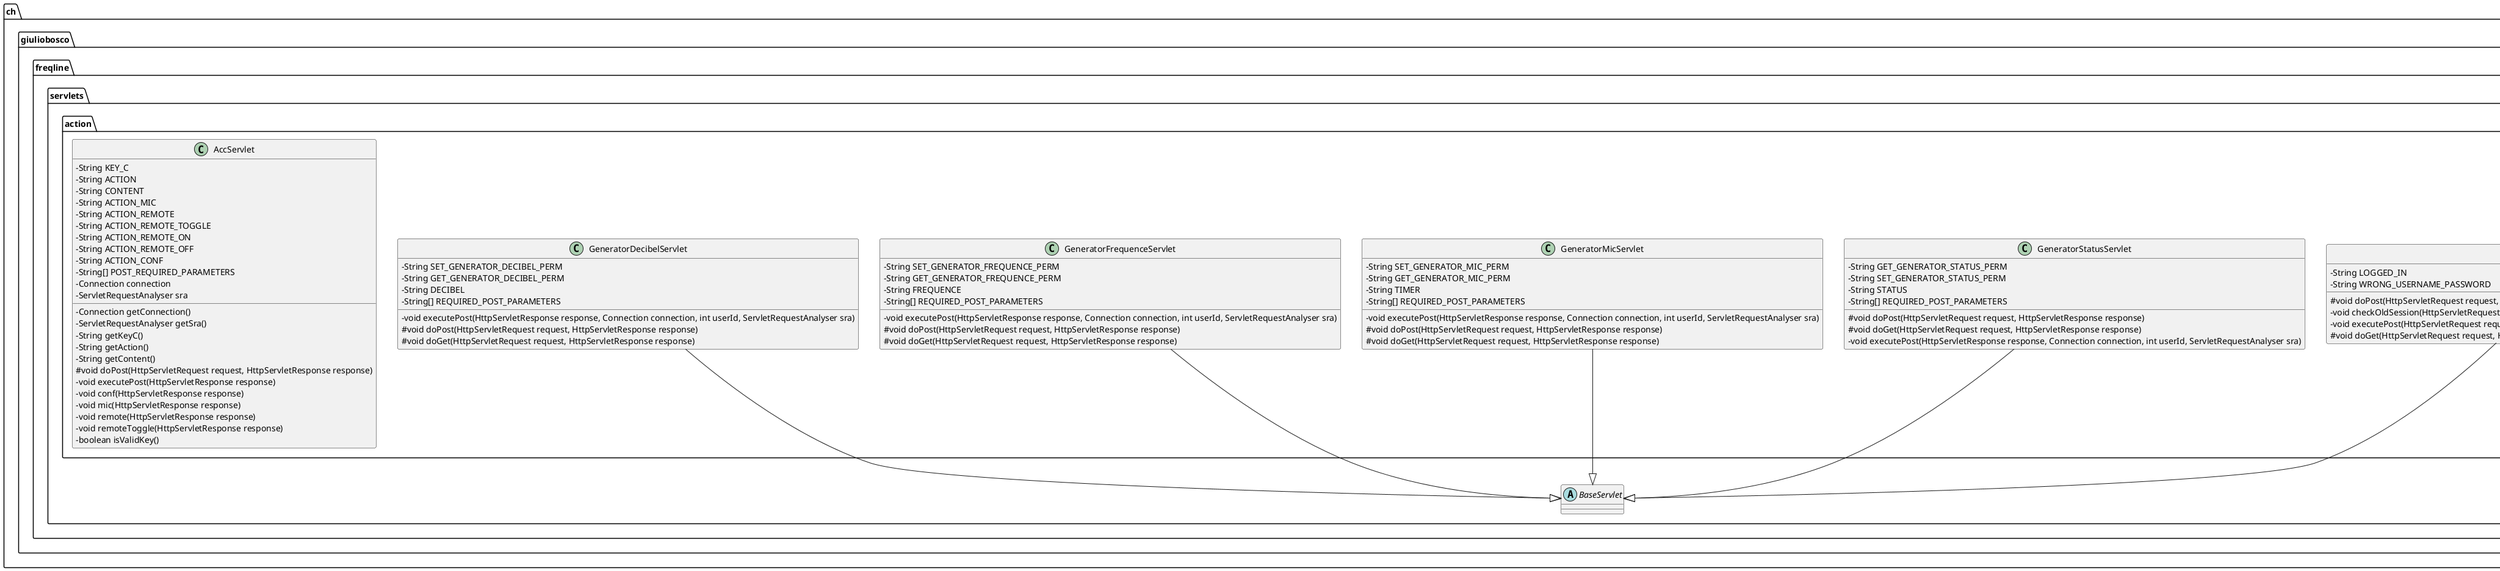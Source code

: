 @startuml
skinparam classAttributeIconSize 0

package ch.giuliobosco.freqline.servlets {
    abstract BaseServlet {
        
    }

    package action {
        class LoginServlet {
            - String LOGGED_IN 
            - String WRONG_USERNAME_PASSWORD
            # void doPost(HttpServletRequest request, HttpServletResponse response)
            - void checkOldSession(HttpServletRequest request)
            - void executePost(HttpServletRequest request, HttpServletResponse response, ServletRequestAnalyser sra)
            # void doGet(HttpServletRequest request, HttpServletResponse response)
        }
        LoginServlet --|> BaseServlet

        class GeneratorStatusServlet {
            - String GET_GENERATOR_STATUS_PERM
            - String SET_GENERATOR_STATUS_PERM
            - String STATUS
            - String[] REQUIRED_POST_PARAMETERS
            # void doPost(HttpServletRequest request, HttpServletResponse response)
            # void doGet(HttpServletRequest request, HttpServletResponse response)
            - void executePost(HttpServletResponse response, Connection connection, int userId, ServletRequestAnalyser sra)
        }
        GeneratorStatusServlet --|> BaseServlet

        class GeneratorMicServlet {
            - String SET_GENERATOR_MIC_PERM
            - String GET_GENERATOR_MIC_PERM
            - String TIMER
            - String[] REQUIRED_POST_PARAMETERS
            - void executePost(HttpServletResponse response, Connection connection, int userId, ServletRequestAnalyser sra)
            # void doPost(HttpServletRequest request, HttpServletResponse response)
            # void doGet(HttpServletRequest request, HttpServletResponse response)
        }
        GeneratorMicServlet --|> BaseServlet

        class GeneratorFrequenceServlet {
            - String SET_GENERATOR_FREQUENCE_PERM
            - String GET_GENERATOR_FREQUENCE_PERM
            - String FREQUENCE
            - String[] REQUIRED_POST_PARAMETERS
            - void executePost(HttpServletResponse response, Connection connection, int userId, ServletRequestAnalyser sra)
            # void doPost(HttpServletRequest request, HttpServletResponse response)
            # void doGet(HttpServletRequest request, HttpServletResponse response)
        }
        GeneratorFrequenceServlet --|> BaseServlet

        class GeneratorDecibelServlet {
            - String SET_GENERATOR_DECIBEL_PERM
            - String GET_GENERATOR_DECIBEL_PERM
            - String DECIBEL
            - String[] REQUIRED_POST_PARAMETERS
            - void executePost(HttpServletResponse response, Connection connection, int userId, ServletRequestAnalyser sra)
            # void doPost(HttpServletRequest request, HttpServletResponse response)
            # void doGet(HttpServletRequest request, HttpServletResponse response)
        }
        GeneratorDecibelServlet --|> BaseServlet

        class AccServlet {
            - String KEY_C
            - String ACTION
            - String CONTENT
            - String ACTION_MIC
            - String ACTION_REMOTE
            - String ACTION_REMOTE_TOGGLE
            - String ACTION_REMOTE_ON
            - String ACTION_REMOTE_OFF
            - String ACTION_CONF
            - String[] POST_REQUIRED_PARAMETERS
            - Connection connection
            - ServletRequestAnalyser sra
            - Connection getConnection()
            - ServletRequestAnalyser getSra()
            - String getKeyC()
            - String getAction()
            - String getContent()
            # void doPost(HttpServletRequest request, HttpServletResponse response)
            - void executePost(HttpServletResponse response)
            - void conf(HttpServletResponse response)
            - void mic(HttpServletResponse response)
            - void remote(HttpServletResponse response)
            - void remoteToggle(HttpServletResponse response)
            - boolean isValidKey()
        }
    }
}

@enduml